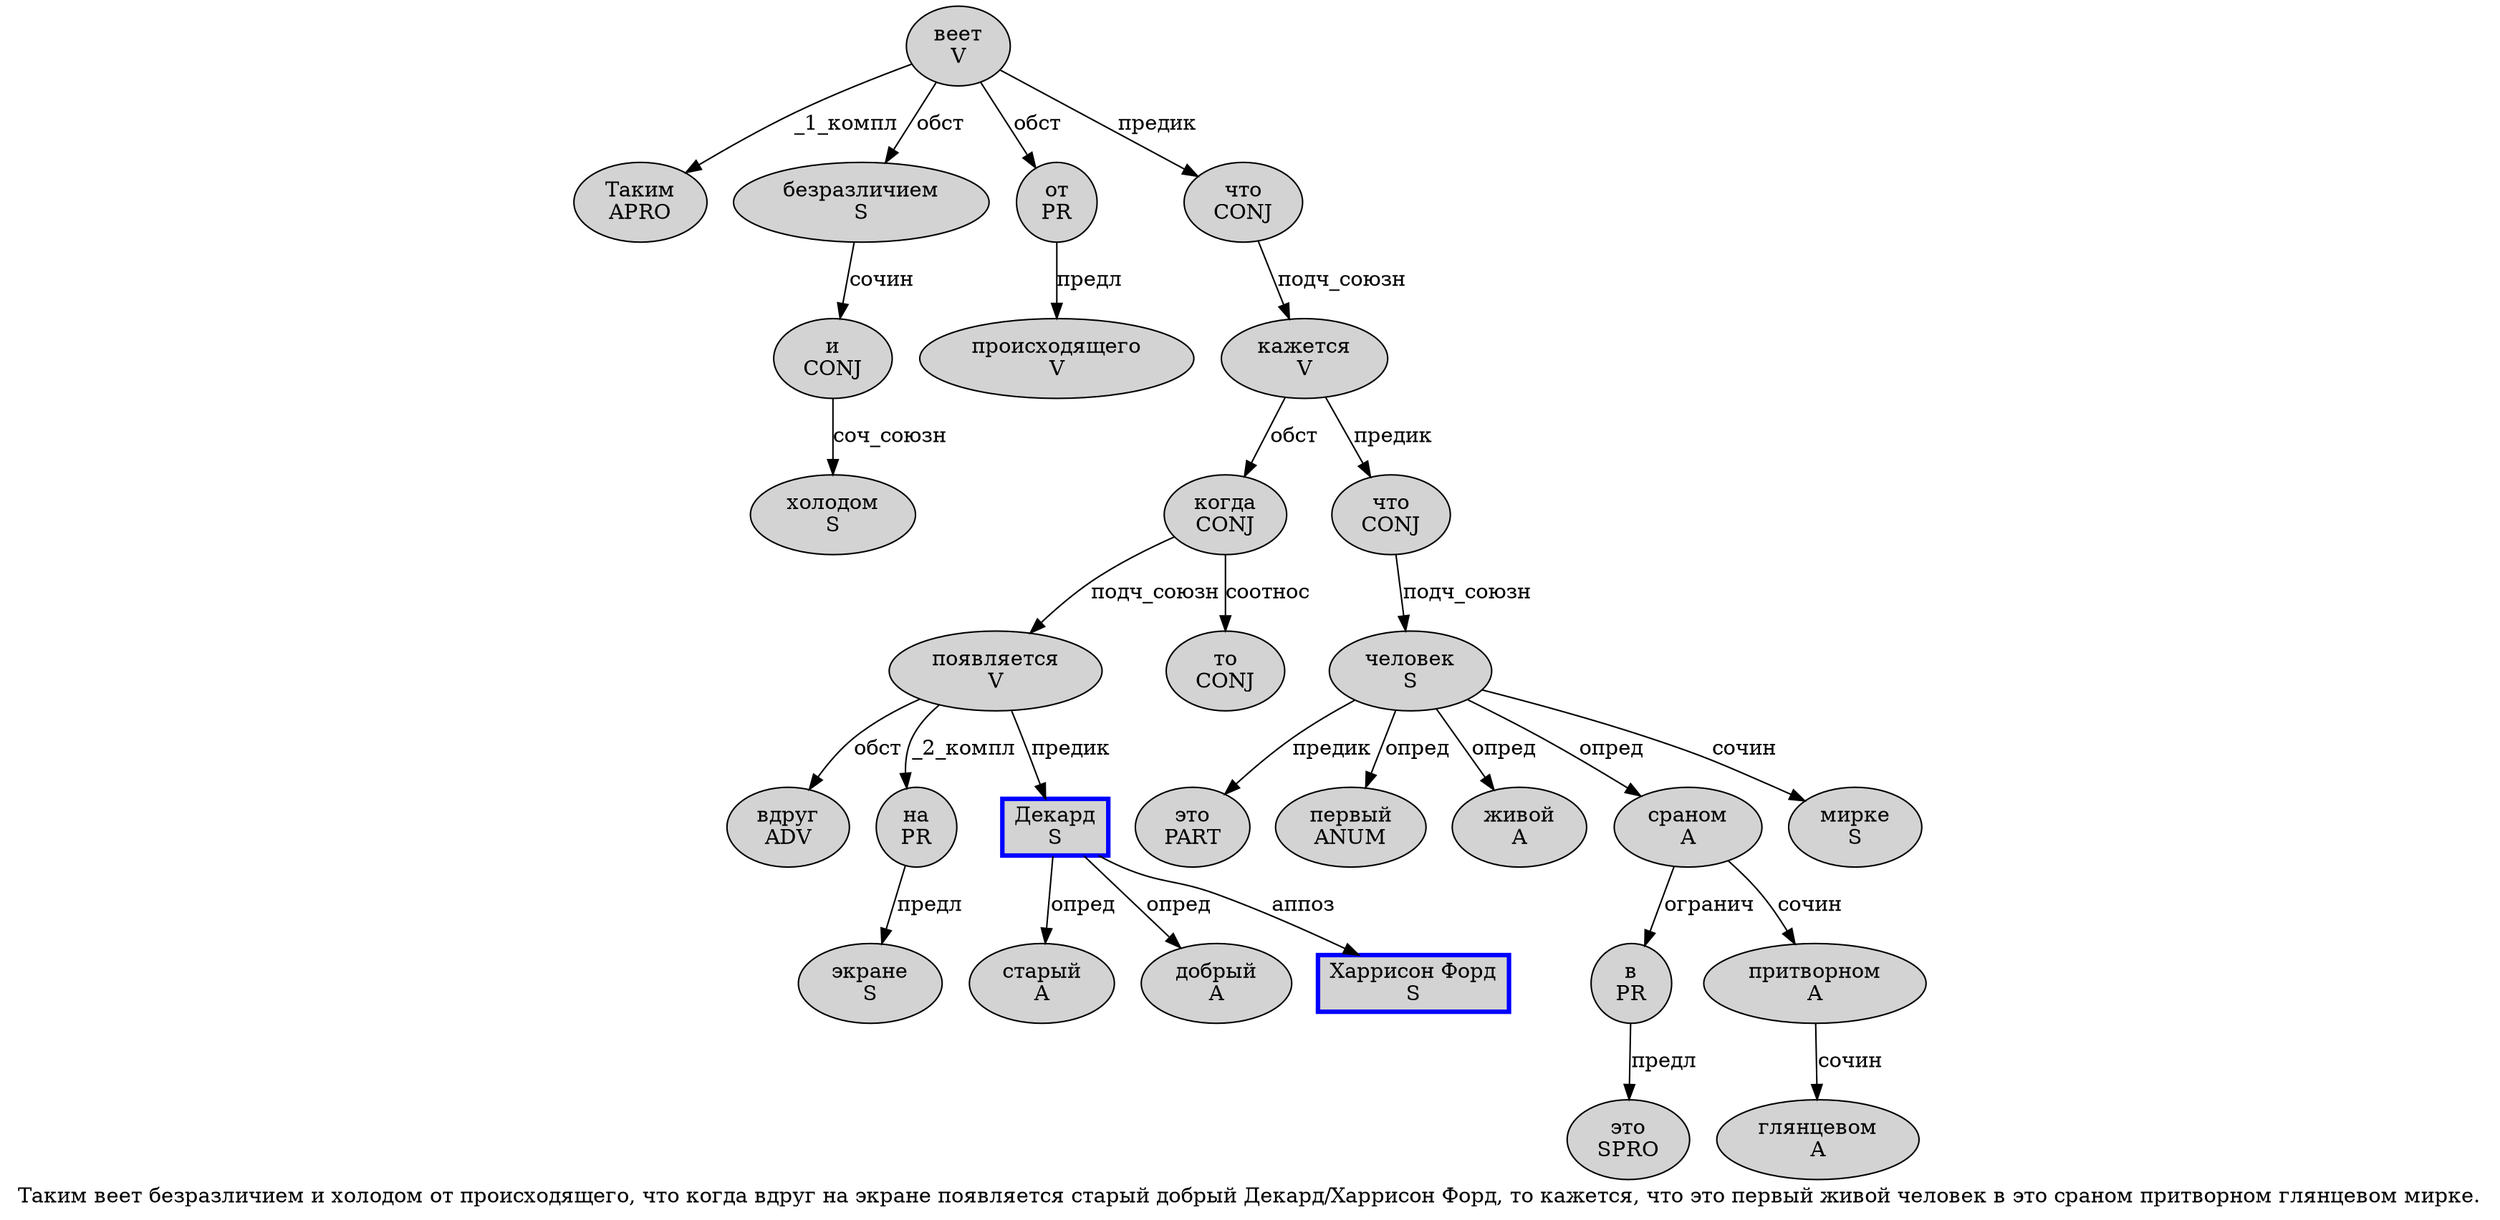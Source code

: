 digraph SENTENCE_2766 {
	graph [label="Таким веет безразличием и холодом от происходящего, что когда вдруг на экране появляется старый добрый Декард/Харрисон Форд, то кажется, что это первый живой человек в это сраном притворном глянцевом мирке."]
	node [style=filled]
		0 [label="Таким
APRO" color="" fillcolor=lightgray penwidth=1 shape=ellipse]
		1 [label="веет
V" color="" fillcolor=lightgray penwidth=1 shape=ellipse]
		2 [label="безразличием
S" color="" fillcolor=lightgray penwidth=1 shape=ellipse]
		3 [label="и
CONJ" color="" fillcolor=lightgray penwidth=1 shape=ellipse]
		4 [label="холодом
S" color="" fillcolor=lightgray penwidth=1 shape=ellipse]
		5 [label="от
PR" color="" fillcolor=lightgray penwidth=1 shape=ellipse]
		6 [label="происходящего
V" color="" fillcolor=lightgray penwidth=1 shape=ellipse]
		8 [label="что
CONJ" color="" fillcolor=lightgray penwidth=1 shape=ellipse]
		9 [label="когда
CONJ" color="" fillcolor=lightgray penwidth=1 shape=ellipse]
		10 [label="вдруг
ADV" color="" fillcolor=lightgray penwidth=1 shape=ellipse]
		11 [label="на
PR" color="" fillcolor=lightgray penwidth=1 shape=ellipse]
		12 [label="экране
S" color="" fillcolor=lightgray penwidth=1 shape=ellipse]
		13 [label="появляется
V" color="" fillcolor=lightgray penwidth=1 shape=ellipse]
		14 [label="старый
A" color="" fillcolor=lightgray penwidth=1 shape=ellipse]
		15 [label="добрый
A" color="" fillcolor=lightgray penwidth=1 shape=ellipse]
		16 [label="Декард
S" color=blue fillcolor=lightgray penwidth=3 shape=box]
		18 [label="Харрисон Форд
S" color=blue fillcolor=lightgray penwidth=3 shape=box]
		20 [label="то
CONJ" color="" fillcolor=lightgray penwidth=1 shape=ellipse]
		21 [label="кажется
V" color="" fillcolor=lightgray penwidth=1 shape=ellipse]
		23 [label="что
CONJ" color="" fillcolor=lightgray penwidth=1 shape=ellipse]
		24 [label="это
PART" color="" fillcolor=lightgray penwidth=1 shape=ellipse]
		25 [label="первый
ANUM" color="" fillcolor=lightgray penwidth=1 shape=ellipse]
		26 [label="живой
A" color="" fillcolor=lightgray penwidth=1 shape=ellipse]
		27 [label="человек
S" color="" fillcolor=lightgray penwidth=1 shape=ellipse]
		28 [label="в
PR" color="" fillcolor=lightgray penwidth=1 shape=ellipse]
		29 [label="это
SPRO" color="" fillcolor=lightgray penwidth=1 shape=ellipse]
		30 [label="сраном
A" color="" fillcolor=lightgray penwidth=1 shape=ellipse]
		31 [label="притворном
A" color="" fillcolor=lightgray penwidth=1 shape=ellipse]
		32 [label="глянцевом
A" color="" fillcolor=lightgray penwidth=1 shape=ellipse]
		33 [label="мирке
S" color="" fillcolor=lightgray penwidth=1 shape=ellipse]
			3 -> 4 [label="соч_союзн"]
			27 -> 24 [label="предик"]
			27 -> 25 [label="опред"]
			27 -> 26 [label="опред"]
			27 -> 30 [label="опред"]
			27 -> 33 [label="сочин"]
			21 -> 9 [label="обст"]
			21 -> 23 [label="предик"]
			2 -> 3 [label="сочин"]
			1 -> 0 [label="_1_компл"]
			1 -> 2 [label="обст"]
			1 -> 5 [label="обст"]
			1 -> 8 [label="предик"]
			28 -> 29 [label="предл"]
			30 -> 28 [label="огранич"]
			30 -> 31 [label="сочин"]
			23 -> 27 [label="подч_союзн"]
			5 -> 6 [label="предл"]
			16 -> 14 [label="опред"]
			16 -> 15 [label="опред"]
			16 -> 18 [label="аппоз"]
			31 -> 32 [label="сочин"]
			13 -> 10 [label="обст"]
			13 -> 11 [label="_2_компл"]
			13 -> 16 [label="предик"]
			9 -> 13 [label="подч_союзн"]
			9 -> 20 [label="соотнос"]
			11 -> 12 [label="предл"]
			8 -> 21 [label="подч_союзн"]
}